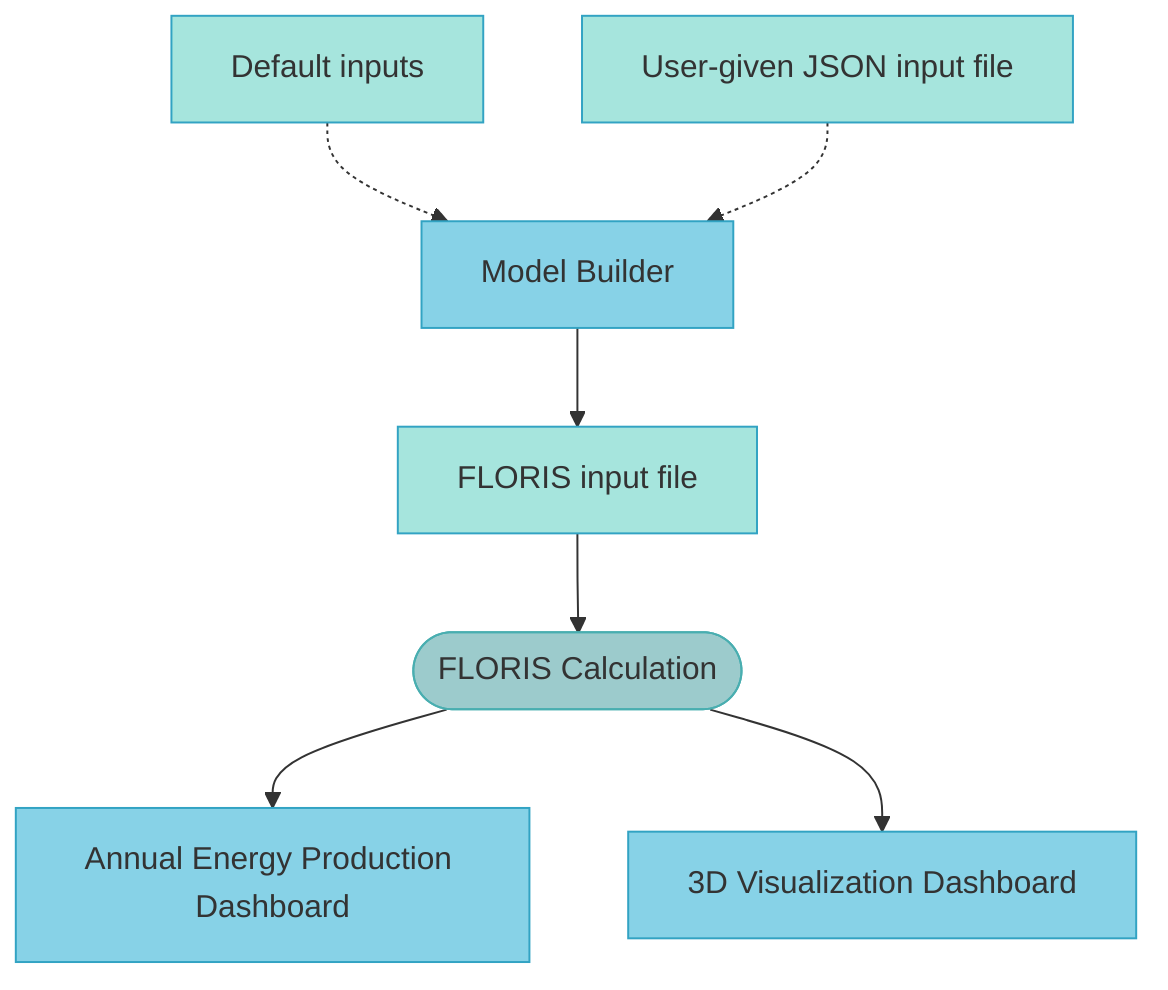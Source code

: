 graph TD;

id1[Default inputs]-.->mb1[Model Builder]
id2[User-given JSON input file]-.->mb1[Model Builder]
mb1[Model Builder]-->mb2[FLORIS input file]
mb2[FLORIS input file]-->id3((FLORIS Calculation))
id3([FLORIS Calculation])-->mb3[Annual Energy Production Dashboard]
id3([FLORIS Calculation])-->mb4[3D Visualization Dashboard]

style id1 fill:#a6e5dd,stroke:#32a3c3,stroke-width:1px
style id2 fill:#a6e5dd,stroke:#32a3c3,stroke-width:1px
style id3 fill:#9ccbcc,stroke:#49aeb0,stroke-width:1px
style mb2 fill:#a6e5dd,stroke:#32a3c3,stroke-width:1px
style mb1 fill:#87d2e7,stroke:#32a3c3,stroke-width:1px
style mb3 fill:#87d2e7,stroke:#32a3c3,stroke-width:1px
style mb4 fill:#87d2e7,stroke:#32a3c3,stroke-width:1px